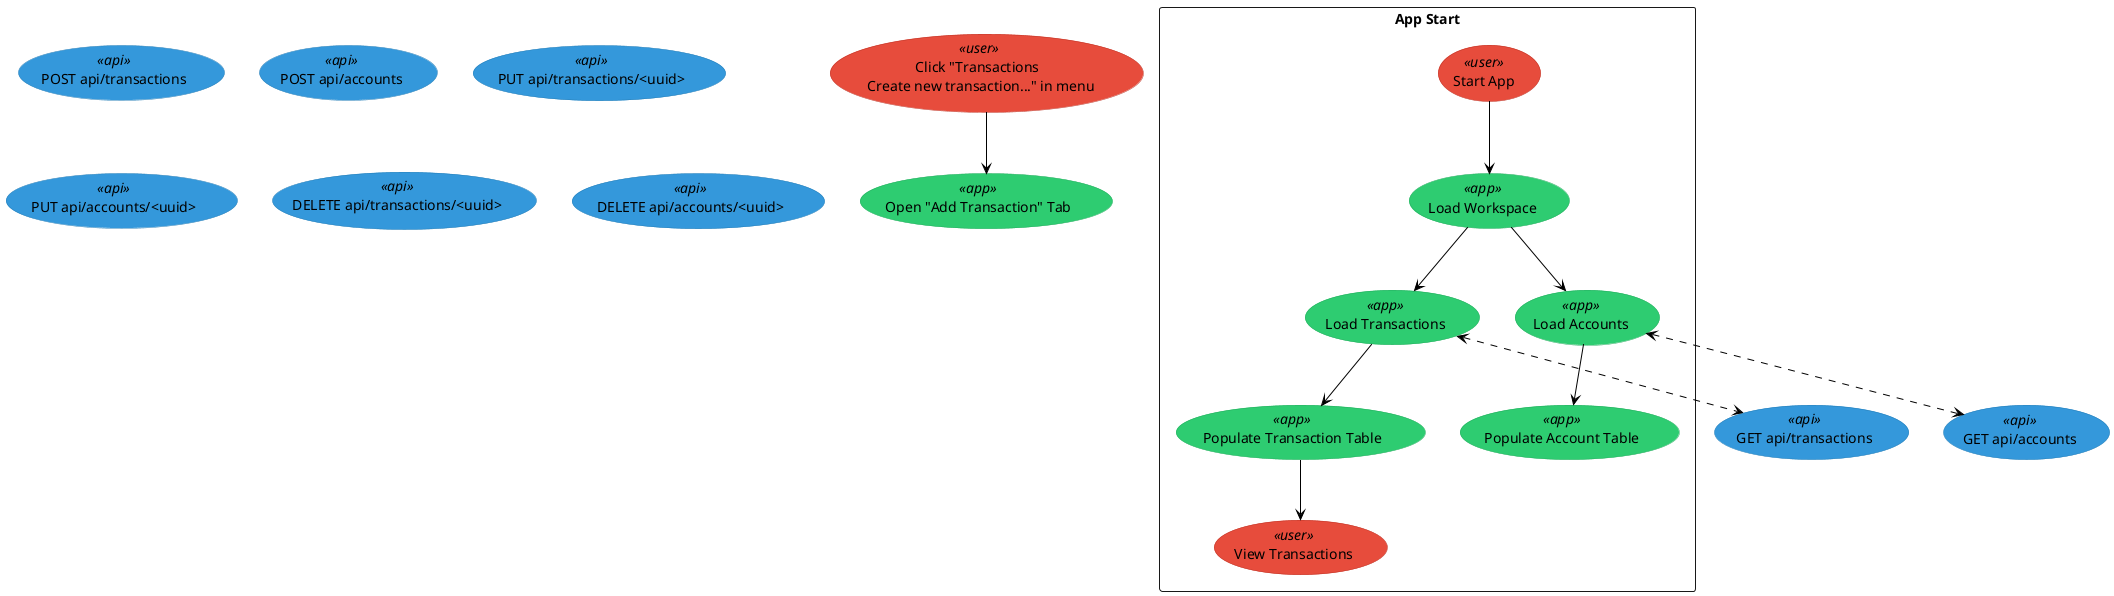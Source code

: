 @startuml

skinparam usecase {
	BackgroundColor<<app>> #2ecc71
	BorderColor<<app>> #27ae60

	BackgroundColor<<user>> #e74c3c
	BorderColor<<user>> #c0392b

  BackgroundColor<<api>> #3498db
  BorderColor<<api>> #2980b9

  BackgroundColor<<db>> #9b59b6
  BorderColor<<db>> #8e44ad

	ArrowColor black
	ActorBorderColor black
	ActorFontName Courier
}

'Basic app start'
rectangle "App Start" {
  usecase (Start App) as user_start_app <<user>>
  usecase (Load Workspace) as app_load_workspace <<app>>
  user_start_app --> app_load_workspace

  'Load Transactions'
  usecase (Load Transactions) as app_load_transactions <<app>>
  app_load_workspace --> app_load_transactions

  usecase (Populate Transaction Table) as app_load_transactions_fill_table <<app>>
  app_load_transactions --> app_load_transactions_fill_table

  usecase (View Transactions) as user_view_transactions <<user>>
  app_load_transactions_fill_table --> user_view_transactions

  'Load Accounts'
  usecase (Load Accounts) as app_load_accounts <<app>>
  app_load_workspace --> app_load_accounts

  usecase (Populate Account Table) as app_load_accounts_fill_table <<app>>
  app_load_accounts --> app_load_accounts_fill_table
}

usecase (Click "Transactions \n Create new transaction..." in menu) as user_menu_transactions_create_new <<user>>

usecase (Open "Add Transaction" Tab) as app_open_add_transaction_tab <<app>>
user_menu_transactions_create_new --> app_open_add_transaction_tab

'API'
usecase (GET api/transactions) as api_get_transactions <<api>>
usecase (GET api/accounts) as api_get_accounts <<api>>
usecase (POST api/transactions) as api_post_transactions <<api>>
usecase (POST api/accounts) as api_post_accounts <<api>>
usecase (PUT api/transactions/<uuid>) as api_put_transaction <<api>>
usecase (PUT api/accounts/<uuid>) as api_put_account <<api>>
usecase (DELETE api/transactions/<uuid>) as api_delete_transactions <<api>>
usecase (DELETE api/accounts/<uuid>) as api_delete_account <<api>>

app_load_transactions <..> api_get_transactions
app_load_accounts <..> api_get_accounts

@enduml
